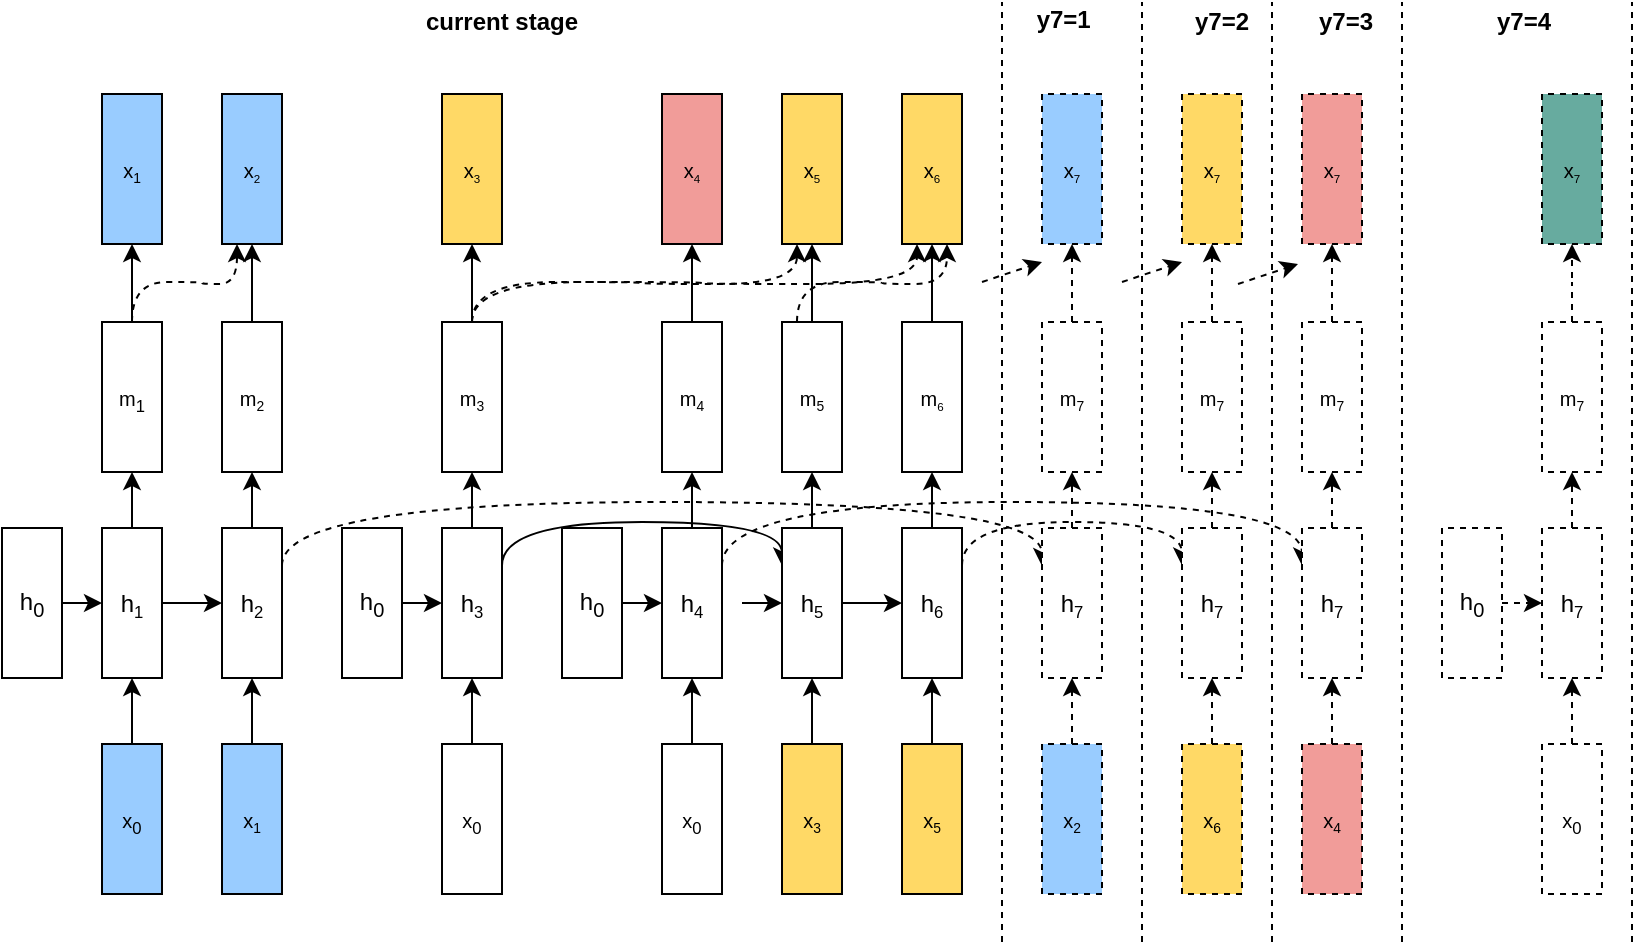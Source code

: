 <mxfile version="14.4.3" type="github">
  <diagram id="qozvYP8kOh8lCwxc9VR1" name="Page-1">
    <mxGraphModel dx="942" dy="643" grid="1" gridSize="10" guides="1" tooltips="1" connect="1" arrows="1" fold="1" page="1" pageScale="1" pageWidth="1169" pageHeight="1654" math="0" shadow="0">
      <root>
        <mxCell id="0" />
        <mxCell id="1" parent="0" />
        <mxCell id="JUvlRgsE2TV-GKaZQ5VT-11" style="edgeStyle=orthogonalEdgeStyle;rounded=0;orthogonalLoop=1;jettySize=auto;html=1;exitX=0.5;exitY=1;exitDx=0;exitDy=0;entryX=0.5;entryY=0;entryDx=0;entryDy=0;" edge="1" parent="1" source="JUvlRgsE2TV-GKaZQ5VT-1" target="JUvlRgsE2TV-GKaZQ5VT-3">
          <mxGeometry relative="1" as="geometry" />
        </mxCell>
        <mxCell id="JUvlRgsE2TV-GKaZQ5VT-1" value="h&lt;sub&gt;0&lt;/sub&gt;" style="rounded=0;whiteSpace=wrap;html=1;rotation=0;direction=north;" vertex="1" parent="1">
          <mxGeometry x="130" y="513" width="30" height="75" as="geometry" />
        </mxCell>
        <mxCell id="JUvlRgsE2TV-GKaZQ5VT-12" style="edgeStyle=orthogonalEdgeStyle;rounded=0;orthogonalLoop=1;jettySize=auto;html=1;exitX=0.5;exitY=1;exitDx=0;exitDy=0;entryX=0.5;entryY=0;entryDx=0;entryDy=0;" edge="1" parent="1" source="JUvlRgsE2TV-GKaZQ5VT-3" target="JUvlRgsE2TV-GKaZQ5VT-7">
          <mxGeometry relative="1" as="geometry" />
        </mxCell>
        <mxCell id="JUvlRgsE2TV-GKaZQ5VT-16" style="edgeStyle=orthogonalEdgeStyle;rounded=0;orthogonalLoop=1;jettySize=auto;html=1;exitX=1;exitY=0.5;exitDx=0;exitDy=0;entryX=0;entryY=0.5;entryDx=0;entryDy=0;" edge="1" parent="1" source="JUvlRgsE2TV-GKaZQ5VT-3" target="JUvlRgsE2TV-GKaZQ5VT-4">
          <mxGeometry relative="1" as="geometry" />
        </mxCell>
        <mxCell id="JUvlRgsE2TV-GKaZQ5VT-3" value="h&lt;span style=&quot;font-size: 10px&quot;&gt;&lt;sub&gt;1&lt;/sub&gt;&lt;/span&gt;" style="rounded=0;whiteSpace=wrap;html=1;rotation=0;direction=north;" vertex="1" parent="1">
          <mxGeometry x="180" y="513" width="30" height="75" as="geometry" />
        </mxCell>
        <mxCell id="JUvlRgsE2TV-GKaZQ5VT-18" style="edgeStyle=orthogonalEdgeStyle;rounded=0;orthogonalLoop=1;jettySize=auto;html=1;exitX=1;exitY=0.5;exitDx=0;exitDy=0;" edge="1" parent="1" source="JUvlRgsE2TV-GKaZQ5VT-4" target="JUvlRgsE2TV-GKaZQ5VT-6">
          <mxGeometry relative="1" as="geometry" />
        </mxCell>
        <mxCell id="JUvlRgsE2TV-GKaZQ5VT-85" style="edgeStyle=orthogonalEdgeStyle;rounded=0;orthogonalLoop=1;jettySize=auto;html=1;exitX=1;exitY=0.5;exitDx=0;exitDy=0;entryX=0;entryY=0.25;entryDx=0;entryDy=0;dashed=1;curved=1;" edge="1" parent="1" source="JUvlRgsE2TV-GKaZQ5VT-4" target="JUvlRgsE2TV-GKaZQ5VT-10">
          <mxGeometry relative="1" as="geometry" />
        </mxCell>
        <mxCell id="JUvlRgsE2TV-GKaZQ5VT-4" value="&lt;span style=&quot;font-size: 10px&quot;&gt;m&lt;sub&gt;1&lt;/sub&gt;&lt;/span&gt;" style="rounded=0;whiteSpace=wrap;html=1;rotation=0;direction=north;" vertex="1" parent="1">
          <mxGeometry x="180" y="410" width="30" height="75" as="geometry" />
        </mxCell>
        <mxCell id="JUvlRgsE2TV-GKaZQ5VT-15" style="edgeStyle=orthogonalEdgeStyle;rounded=0;orthogonalLoop=1;jettySize=auto;html=1;exitX=1;exitY=0.5;exitDx=0;exitDy=0;entryX=0;entryY=0.5;entryDx=0;entryDy=0;" edge="1" parent="1" source="JUvlRgsE2TV-GKaZQ5VT-5" target="JUvlRgsE2TV-GKaZQ5VT-3">
          <mxGeometry relative="1" as="geometry" />
        </mxCell>
        <mxCell id="JUvlRgsE2TV-GKaZQ5VT-5" value="&lt;span style=&quot;font-size: 10px&quot;&gt;x&lt;sub&gt;0&lt;/sub&gt;&lt;/span&gt;" style="rounded=0;whiteSpace=wrap;html=1;rotation=0;direction=north;fillColor=#99CCFF;" vertex="1" parent="1">
          <mxGeometry x="180" y="621" width="30" height="75" as="geometry" />
        </mxCell>
        <mxCell id="JUvlRgsE2TV-GKaZQ5VT-6" value="&lt;span style=&quot;font-size: 10px&quot;&gt;x&lt;/span&gt;&lt;span style=&quot;font-size: 8.333px&quot;&gt;&lt;sub&gt;1&lt;/sub&gt;&lt;/span&gt;" style="rounded=0;whiteSpace=wrap;html=1;rotation=0;direction=north;fillColor=#99CCFF;" vertex="1" parent="1">
          <mxGeometry x="180" y="296" width="30" height="75" as="geometry" />
        </mxCell>
        <mxCell id="JUvlRgsE2TV-GKaZQ5VT-17" style="edgeStyle=orthogonalEdgeStyle;rounded=0;orthogonalLoop=1;jettySize=auto;html=1;exitX=1;exitY=0.5;exitDx=0;exitDy=0;entryX=0;entryY=0.5;entryDx=0;entryDy=0;" edge="1" parent="1" source="JUvlRgsE2TV-GKaZQ5VT-7" target="JUvlRgsE2TV-GKaZQ5VT-8">
          <mxGeometry relative="1" as="geometry" />
        </mxCell>
        <mxCell id="JUvlRgsE2TV-GKaZQ5VT-106" style="edgeStyle=orthogonalEdgeStyle;curved=1;rounded=0;orthogonalLoop=1;jettySize=auto;html=1;exitX=0.75;exitY=1;exitDx=0;exitDy=0;dashed=1;" edge="1" parent="1" source="JUvlRgsE2TV-GKaZQ5VT-7">
          <mxGeometry relative="1" as="geometry">
            <mxPoint x="650" y="532" as="targetPoint" />
            <Array as="points">
              <mxPoint x="270" y="500" />
              <mxPoint x="650" y="500" />
            </Array>
          </mxGeometry>
        </mxCell>
        <mxCell id="JUvlRgsE2TV-GKaZQ5VT-7" value="h&lt;span style=&quot;font-size: 10px&quot;&gt;&lt;sub&gt;2&lt;/sub&gt;&lt;/span&gt;" style="rounded=0;whiteSpace=wrap;html=1;rotation=0;direction=north;" vertex="1" parent="1">
          <mxGeometry x="240" y="513" width="30" height="75" as="geometry" />
        </mxCell>
        <mxCell id="JUvlRgsE2TV-GKaZQ5VT-19" style="edgeStyle=orthogonalEdgeStyle;rounded=0;orthogonalLoop=1;jettySize=auto;html=1;exitX=1;exitY=0.5;exitDx=0;exitDy=0;entryX=0;entryY=0.5;entryDx=0;entryDy=0;" edge="1" parent="1" source="JUvlRgsE2TV-GKaZQ5VT-8" target="JUvlRgsE2TV-GKaZQ5VT-10">
          <mxGeometry relative="1" as="geometry" />
        </mxCell>
        <mxCell id="JUvlRgsE2TV-GKaZQ5VT-8" value="&lt;span style=&quot;font-size: 10px&quot;&gt;m&lt;/span&gt;&lt;span style=&quot;font-size: 8.333px&quot;&gt;&lt;sub&gt;2&lt;/sub&gt;&lt;/span&gt;" style="rounded=0;whiteSpace=wrap;html=1;rotation=0;direction=north;" vertex="1" parent="1">
          <mxGeometry x="240" y="410" width="30" height="75" as="geometry" />
        </mxCell>
        <mxCell id="JUvlRgsE2TV-GKaZQ5VT-14" style="edgeStyle=orthogonalEdgeStyle;rounded=0;orthogonalLoop=1;jettySize=auto;html=1;exitX=1;exitY=0.5;exitDx=0;exitDy=0;entryX=0;entryY=0.5;entryDx=0;entryDy=0;" edge="1" parent="1" source="JUvlRgsE2TV-GKaZQ5VT-9" target="JUvlRgsE2TV-GKaZQ5VT-7">
          <mxGeometry relative="1" as="geometry" />
        </mxCell>
        <mxCell id="JUvlRgsE2TV-GKaZQ5VT-9" value="&lt;span style=&quot;font-size: 10px&quot;&gt;x&lt;/span&gt;&lt;span style=&quot;font-size: 8.333px&quot;&gt;&lt;sub&gt;1&lt;/sub&gt;&lt;/span&gt;" style="rounded=0;whiteSpace=wrap;html=1;rotation=0;direction=north;fillColor=#99CCFF;" vertex="1" parent="1">
          <mxGeometry x="240" y="621" width="30" height="75" as="geometry" />
        </mxCell>
        <mxCell id="JUvlRgsE2TV-GKaZQ5VT-10" value="&lt;span style=&quot;font-size: 10px&quot;&gt;x&lt;/span&gt;&lt;span style=&quot;font-size: 6.944px&quot;&gt;&lt;sub&gt;2&lt;/sub&gt;&lt;/span&gt;" style="rounded=0;whiteSpace=wrap;html=1;rotation=0;direction=north;fillColor=#99CCFF;" vertex="1" parent="1">
          <mxGeometry x="240" y="296" width="30" height="75" as="geometry" />
        </mxCell>
        <mxCell id="JUvlRgsE2TV-GKaZQ5VT-20" style="edgeStyle=orthogonalEdgeStyle;rounded=0;orthogonalLoop=1;jettySize=auto;html=1;exitX=0.5;exitY=1;exitDx=0;exitDy=0;entryX=0.5;entryY=0;entryDx=0;entryDy=0;" edge="1" parent="1" source="JUvlRgsE2TV-GKaZQ5VT-21" target="JUvlRgsE2TV-GKaZQ5VT-23">
          <mxGeometry relative="1" as="geometry" />
        </mxCell>
        <mxCell id="JUvlRgsE2TV-GKaZQ5VT-21" value="h&lt;sub&gt;0&lt;/sub&gt;" style="rounded=0;whiteSpace=wrap;html=1;rotation=0;direction=north;" vertex="1" parent="1">
          <mxGeometry x="300" y="513" width="30" height="75" as="geometry" />
        </mxCell>
        <mxCell id="JUvlRgsE2TV-GKaZQ5VT-22" style="edgeStyle=orthogonalEdgeStyle;rounded=0;orthogonalLoop=1;jettySize=auto;html=1;exitX=1;exitY=0.5;exitDx=0;exitDy=0;entryX=0;entryY=0.5;entryDx=0;entryDy=0;" edge="1" parent="1" source="JUvlRgsE2TV-GKaZQ5VT-23" target="JUvlRgsE2TV-GKaZQ5VT-25">
          <mxGeometry relative="1" as="geometry" />
        </mxCell>
        <mxCell id="JUvlRgsE2TV-GKaZQ5VT-107" style="edgeStyle=orthogonalEdgeStyle;curved=1;rounded=0;orthogonalLoop=1;jettySize=auto;html=1;exitX=0.75;exitY=1;exitDx=0;exitDy=0;entryX=0.75;entryY=0;entryDx=0;entryDy=0;" edge="1" parent="1" source="JUvlRgsE2TV-GKaZQ5VT-23" target="JUvlRgsE2TV-GKaZQ5VT-41">
          <mxGeometry relative="1" as="geometry">
            <Array as="points">
              <mxPoint x="380" y="510" />
              <mxPoint x="520" y="510" />
            </Array>
          </mxGeometry>
        </mxCell>
        <mxCell id="JUvlRgsE2TV-GKaZQ5VT-23" value="h&lt;span style=&quot;font-size: 10px&quot;&gt;&lt;sub&gt;3&lt;/sub&gt;&lt;/span&gt;" style="rounded=0;whiteSpace=wrap;html=1;rotation=0;direction=north;" vertex="1" parent="1">
          <mxGeometry x="350" y="513" width="30" height="75" as="geometry" />
        </mxCell>
        <mxCell id="JUvlRgsE2TV-GKaZQ5VT-24" style="edgeStyle=orthogonalEdgeStyle;rounded=0;orthogonalLoop=1;jettySize=auto;html=1;exitX=1;exitY=0.5;exitDx=0;exitDy=0;" edge="1" parent="1" source="JUvlRgsE2TV-GKaZQ5VT-25" target="JUvlRgsE2TV-GKaZQ5VT-28">
          <mxGeometry relative="1" as="geometry" />
        </mxCell>
        <mxCell id="JUvlRgsE2TV-GKaZQ5VT-86" style="edgeStyle=orthogonalEdgeStyle;curved=1;rounded=0;orthogonalLoop=1;jettySize=auto;html=1;exitX=1;exitY=0.5;exitDx=0;exitDy=0;entryX=0;entryY=0.25;entryDx=0;entryDy=0;dashed=1;" edge="1" parent="1" source="JUvlRgsE2TV-GKaZQ5VT-25" target="JUvlRgsE2TV-GKaZQ5VT-46">
          <mxGeometry relative="1" as="geometry" />
        </mxCell>
        <mxCell id="JUvlRgsE2TV-GKaZQ5VT-87" style="edgeStyle=orthogonalEdgeStyle;curved=1;rounded=0;orthogonalLoop=1;jettySize=auto;html=1;exitX=1;exitY=0.5;exitDx=0;exitDy=0;entryX=0;entryY=0.25;entryDx=0;entryDy=0;dashed=1;" edge="1" parent="1" source="JUvlRgsE2TV-GKaZQ5VT-25" target="JUvlRgsE2TV-GKaZQ5VT-53">
          <mxGeometry relative="1" as="geometry" />
        </mxCell>
        <mxCell id="JUvlRgsE2TV-GKaZQ5VT-25" value="&lt;span style=&quot;font-size: 10px&quot;&gt;m&lt;/span&gt;&lt;span style=&quot;font-size: 8.333px&quot;&gt;&lt;sub&gt;3&lt;/sub&gt;&lt;/span&gt;" style="rounded=0;whiteSpace=wrap;html=1;rotation=0;direction=north;" vertex="1" parent="1">
          <mxGeometry x="350" y="410" width="30" height="75" as="geometry" />
        </mxCell>
        <mxCell id="JUvlRgsE2TV-GKaZQ5VT-26" style="edgeStyle=orthogonalEdgeStyle;rounded=0;orthogonalLoop=1;jettySize=auto;html=1;exitX=1;exitY=0.5;exitDx=0;exitDy=0;entryX=0;entryY=0.5;entryDx=0;entryDy=0;" edge="1" parent="1" source="JUvlRgsE2TV-GKaZQ5VT-27" target="JUvlRgsE2TV-GKaZQ5VT-23">
          <mxGeometry relative="1" as="geometry" />
        </mxCell>
        <mxCell id="JUvlRgsE2TV-GKaZQ5VT-27" value="&lt;span style=&quot;font-size: 10px&quot;&gt;x&lt;sub&gt;0&lt;/sub&gt;&lt;/span&gt;" style="rounded=0;whiteSpace=wrap;html=1;rotation=0;direction=north;" vertex="1" parent="1">
          <mxGeometry x="350" y="621" width="30" height="75" as="geometry" />
        </mxCell>
        <mxCell id="JUvlRgsE2TV-GKaZQ5VT-28" value="&lt;span style=&quot;font-size: 10px&quot;&gt;x&lt;/span&gt;&lt;span style=&quot;font-size: 6.944px&quot;&gt;&lt;sub&gt;3&lt;/sub&gt;&lt;/span&gt;" style="rounded=0;whiteSpace=wrap;html=1;rotation=0;direction=north;fillColor=#FFD966;" vertex="1" parent="1">
          <mxGeometry x="350" y="296" width="30" height="75" as="geometry" />
        </mxCell>
        <mxCell id="JUvlRgsE2TV-GKaZQ5VT-29" style="edgeStyle=orthogonalEdgeStyle;rounded=0;orthogonalLoop=1;jettySize=auto;html=1;exitX=0.5;exitY=1;exitDx=0;exitDy=0;entryX=0.5;entryY=0;entryDx=0;entryDy=0;" edge="1" parent="1" source="JUvlRgsE2TV-GKaZQ5VT-30" target="JUvlRgsE2TV-GKaZQ5VT-32">
          <mxGeometry relative="1" as="geometry" />
        </mxCell>
        <mxCell id="JUvlRgsE2TV-GKaZQ5VT-30" value="h&lt;sub&gt;0&lt;/sub&gt;" style="rounded=0;whiteSpace=wrap;html=1;rotation=0;direction=north;" vertex="1" parent="1">
          <mxGeometry x="410" y="513" width="30" height="75" as="geometry" />
        </mxCell>
        <mxCell id="JUvlRgsE2TV-GKaZQ5VT-31" style="edgeStyle=orthogonalEdgeStyle;rounded=0;orthogonalLoop=1;jettySize=auto;html=1;exitX=1;exitY=0.5;exitDx=0;exitDy=0;entryX=0;entryY=0.5;entryDx=0;entryDy=0;" edge="1" parent="1" source="JUvlRgsE2TV-GKaZQ5VT-32" target="JUvlRgsE2TV-GKaZQ5VT-34">
          <mxGeometry relative="1" as="geometry" />
        </mxCell>
        <mxCell id="JUvlRgsE2TV-GKaZQ5VT-108" style="edgeStyle=orthogonalEdgeStyle;curved=1;rounded=0;orthogonalLoop=1;jettySize=auto;html=1;exitX=0.75;exitY=1;exitDx=0;exitDy=0;entryX=0.75;entryY=0;entryDx=0;entryDy=0;dashed=1;" edge="1" parent="1" source="JUvlRgsE2TV-GKaZQ5VT-32" target="JUvlRgsE2TV-GKaZQ5VT-69">
          <mxGeometry relative="1" as="geometry">
            <Array as="points">
              <mxPoint x="490" y="500" />
              <mxPoint x="780" y="500" />
            </Array>
          </mxGeometry>
        </mxCell>
        <mxCell id="JUvlRgsE2TV-GKaZQ5VT-32" value="h&lt;span style=&quot;font-size: 10px&quot;&gt;&lt;sub&gt;4&lt;/sub&gt;&lt;/span&gt;" style="rounded=0;whiteSpace=wrap;html=1;rotation=0;direction=north;" vertex="1" parent="1">
          <mxGeometry x="460" y="513" width="30" height="75" as="geometry" />
        </mxCell>
        <mxCell id="JUvlRgsE2TV-GKaZQ5VT-33" style="edgeStyle=orthogonalEdgeStyle;rounded=0;orthogonalLoop=1;jettySize=auto;html=1;exitX=1;exitY=0.5;exitDx=0;exitDy=0;" edge="1" parent="1" source="JUvlRgsE2TV-GKaZQ5VT-34" target="JUvlRgsE2TV-GKaZQ5VT-37">
          <mxGeometry relative="1" as="geometry" />
        </mxCell>
        <mxCell id="JUvlRgsE2TV-GKaZQ5VT-34" value="&lt;span style=&quot;font-size: 10px&quot;&gt;m&lt;/span&gt;&lt;span style=&quot;font-size: 8.333px&quot;&gt;&lt;sub&gt;4&lt;/sub&gt;&lt;/span&gt;" style="rounded=0;whiteSpace=wrap;html=1;rotation=0;direction=north;" vertex="1" parent="1">
          <mxGeometry x="460" y="410" width="30" height="75" as="geometry" />
        </mxCell>
        <mxCell id="JUvlRgsE2TV-GKaZQ5VT-35" style="edgeStyle=orthogonalEdgeStyle;rounded=0;orthogonalLoop=1;jettySize=auto;html=1;exitX=1;exitY=0.5;exitDx=0;exitDy=0;entryX=0;entryY=0.5;entryDx=0;entryDy=0;" edge="1" parent="1" source="JUvlRgsE2TV-GKaZQ5VT-36" target="JUvlRgsE2TV-GKaZQ5VT-32">
          <mxGeometry relative="1" as="geometry" />
        </mxCell>
        <mxCell id="JUvlRgsE2TV-GKaZQ5VT-36" value="&lt;span style=&quot;font-size: 10px&quot;&gt;x&lt;sub&gt;0&lt;/sub&gt;&lt;/span&gt;" style="rounded=0;whiteSpace=wrap;html=1;rotation=0;direction=north;" vertex="1" parent="1">
          <mxGeometry x="460" y="621" width="30" height="75" as="geometry" />
        </mxCell>
        <mxCell id="JUvlRgsE2TV-GKaZQ5VT-37" value="&lt;span style=&quot;font-size: 10px&quot;&gt;x&lt;/span&gt;&lt;span style=&quot;font-size: 6.944px&quot;&gt;&lt;sub&gt;4&lt;/sub&gt;&lt;/span&gt;" style="rounded=0;whiteSpace=wrap;html=1;rotation=0;direction=north;fillColor=#F19C99;" vertex="1" parent="1">
          <mxGeometry x="460" y="296" width="30" height="75" as="geometry" />
        </mxCell>
        <mxCell id="JUvlRgsE2TV-GKaZQ5VT-38" style="edgeStyle=orthogonalEdgeStyle;rounded=0;orthogonalLoop=1;jettySize=auto;html=1;exitX=0.5;exitY=1;exitDx=0;exitDy=0;entryX=0.5;entryY=0;entryDx=0;entryDy=0;" edge="1" parent="1" target="JUvlRgsE2TV-GKaZQ5VT-41">
          <mxGeometry relative="1" as="geometry">
            <mxPoint x="500" y="550.5" as="sourcePoint" />
          </mxGeometry>
        </mxCell>
        <mxCell id="JUvlRgsE2TV-GKaZQ5VT-39" style="edgeStyle=orthogonalEdgeStyle;rounded=0;orthogonalLoop=1;jettySize=auto;html=1;exitX=0.5;exitY=1;exitDx=0;exitDy=0;entryX=0.5;entryY=0;entryDx=0;entryDy=0;" edge="1" parent="1" source="JUvlRgsE2TV-GKaZQ5VT-41" target="JUvlRgsE2TV-GKaZQ5VT-48">
          <mxGeometry relative="1" as="geometry" />
        </mxCell>
        <mxCell id="JUvlRgsE2TV-GKaZQ5VT-40" style="edgeStyle=orthogonalEdgeStyle;rounded=0;orthogonalLoop=1;jettySize=auto;html=1;exitX=1;exitY=0.5;exitDx=0;exitDy=0;entryX=0;entryY=0.5;entryDx=0;entryDy=0;" edge="1" parent="1" source="JUvlRgsE2TV-GKaZQ5VT-41" target="JUvlRgsE2TV-GKaZQ5VT-43">
          <mxGeometry relative="1" as="geometry" />
        </mxCell>
        <mxCell id="JUvlRgsE2TV-GKaZQ5VT-41" value="h&lt;span style=&quot;font-size: 10px&quot;&gt;&lt;sub&gt;5&lt;/sub&gt;&lt;/span&gt;" style="rounded=0;whiteSpace=wrap;html=1;rotation=0;direction=north;" vertex="1" parent="1">
          <mxGeometry x="520" y="513" width="30" height="75" as="geometry" />
        </mxCell>
        <mxCell id="JUvlRgsE2TV-GKaZQ5VT-42" style="edgeStyle=orthogonalEdgeStyle;rounded=0;orthogonalLoop=1;jettySize=auto;html=1;exitX=1;exitY=0.5;exitDx=0;exitDy=0;" edge="1" parent="1" source="JUvlRgsE2TV-GKaZQ5VT-43" target="JUvlRgsE2TV-GKaZQ5VT-46">
          <mxGeometry relative="1" as="geometry" />
        </mxCell>
        <mxCell id="JUvlRgsE2TV-GKaZQ5VT-88" style="edgeStyle=orthogonalEdgeStyle;curved=1;rounded=0;orthogonalLoop=1;jettySize=auto;html=1;exitX=1;exitY=0.25;exitDx=0;exitDy=0;entryX=0;entryY=0.75;entryDx=0;entryDy=0;dashed=1;" edge="1" parent="1" source="JUvlRgsE2TV-GKaZQ5VT-43" target="JUvlRgsE2TV-GKaZQ5VT-53">
          <mxGeometry relative="1" as="geometry" />
        </mxCell>
        <mxCell id="JUvlRgsE2TV-GKaZQ5VT-43" value="&lt;span style=&quot;font-size: 10px&quot;&gt;m&lt;/span&gt;&lt;span style=&quot;font-size: 8.333px&quot;&gt;&lt;sub&gt;5&lt;/sub&gt;&lt;/span&gt;" style="rounded=0;whiteSpace=wrap;html=1;rotation=0;direction=north;" vertex="1" parent="1">
          <mxGeometry x="520" y="410" width="30" height="75" as="geometry" />
        </mxCell>
        <mxCell id="JUvlRgsE2TV-GKaZQ5VT-44" style="edgeStyle=orthogonalEdgeStyle;rounded=0;orthogonalLoop=1;jettySize=auto;html=1;exitX=1;exitY=0.5;exitDx=0;exitDy=0;entryX=0;entryY=0.5;entryDx=0;entryDy=0;" edge="1" parent="1" source="JUvlRgsE2TV-GKaZQ5VT-45" target="JUvlRgsE2TV-GKaZQ5VT-41">
          <mxGeometry relative="1" as="geometry" />
        </mxCell>
        <mxCell id="JUvlRgsE2TV-GKaZQ5VT-45" value="&lt;span style=&quot;font-size: 10px&quot;&gt;x&lt;/span&gt;&lt;span style=&quot;font-size: 8.333px&quot;&gt;&lt;sub&gt;3&lt;/sub&gt;&lt;/span&gt;" style="rounded=0;whiteSpace=wrap;html=1;rotation=0;direction=north;fillColor=#FFD966;" vertex="1" parent="1">
          <mxGeometry x="520" y="621" width="30" height="75" as="geometry" />
        </mxCell>
        <mxCell id="JUvlRgsE2TV-GKaZQ5VT-46" value="&lt;span style=&quot;font-size: 10px&quot;&gt;x&lt;/span&gt;&lt;span style=&quot;font-size: 6.944px&quot;&gt;&lt;sub&gt;5&lt;/sub&gt;&lt;/span&gt;" style="rounded=0;whiteSpace=wrap;html=1;rotation=0;direction=north;fillColor=#FFD966;" vertex="1" parent="1">
          <mxGeometry x="520" y="296" width="30" height="75" as="geometry" />
        </mxCell>
        <mxCell id="JUvlRgsE2TV-GKaZQ5VT-47" style="edgeStyle=orthogonalEdgeStyle;rounded=0;orthogonalLoop=1;jettySize=auto;html=1;exitX=1;exitY=0.5;exitDx=0;exitDy=0;entryX=0;entryY=0.5;entryDx=0;entryDy=0;" edge="1" parent="1" source="JUvlRgsE2TV-GKaZQ5VT-48" target="JUvlRgsE2TV-GKaZQ5VT-50">
          <mxGeometry relative="1" as="geometry" />
        </mxCell>
        <mxCell id="JUvlRgsE2TV-GKaZQ5VT-109" style="edgeStyle=orthogonalEdgeStyle;curved=1;rounded=0;orthogonalLoop=1;jettySize=auto;html=1;exitX=0.75;exitY=1;exitDx=0;exitDy=0;entryX=0.75;entryY=0;entryDx=0;entryDy=0;dashed=1;" edge="1" parent="1" source="JUvlRgsE2TV-GKaZQ5VT-48" target="JUvlRgsE2TV-GKaZQ5VT-62">
          <mxGeometry relative="1" as="geometry">
            <Array as="points">
              <mxPoint x="610" y="510" />
              <mxPoint x="720" y="510" />
            </Array>
          </mxGeometry>
        </mxCell>
        <mxCell id="JUvlRgsE2TV-GKaZQ5VT-48" value="h&lt;span style=&quot;font-size: 10px&quot;&gt;&lt;sub&gt;6&lt;/sub&gt;&lt;/span&gt;" style="rounded=0;whiteSpace=wrap;html=1;rotation=0;direction=north;" vertex="1" parent="1">
          <mxGeometry x="580" y="513" width="30" height="75" as="geometry" />
        </mxCell>
        <mxCell id="JUvlRgsE2TV-GKaZQ5VT-49" style="edgeStyle=orthogonalEdgeStyle;rounded=0;orthogonalLoop=1;jettySize=auto;html=1;exitX=1;exitY=0.5;exitDx=0;exitDy=0;entryX=0;entryY=0.5;entryDx=0;entryDy=0;" edge="1" parent="1" source="JUvlRgsE2TV-GKaZQ5VT-50" target="JUvlRgsE2TV-GKaZQ5VT-53">
          <mxGeometry relative="1" as="geometry" />
        </mxCell>
        <mxCell id="JUvlRgsE2TV-GKaZQ5VT-90" style="rounded=0;orthogonalLoop=1;jettySize=auto;html=1;dashed=1;" edge="1" parent="1">
          <mxGeometry relative="1" as="geometry">
            <mxPoint x="650" y="380" as="targetPoint" />
            <mxPoint x="620" y="390" as="sourcePoint" />
          </mxGeometry>
        </mxCell>
        <mxCell id="JUvlRgsE2TV-GKaZQ5VT-50" value="&lt;span style=&quot;font-size: 10px&quot;&gt;m&lt;/span&gt;&lt;span style=&quot;font-size: 6.944px&quot;&gt;&lt;sub&gt;6&lt;/sub&gt;&lt;/span&gt;" style="rounded=0;whiteSpace=wrap;html=1;rotation=0;direction=north;" vertex="1" parent="1">
          <mxGeometry x="580" y="410" width="30" height="75" as="geometry" />
        </mxCell>
        <mxCell id="JUvlRgsE2TV-GKaZQ5VT-51" style="edgeStyle=orthogonalEdgeStyle;rounded=0;orthogonalLoop=1;jettySize=auto;html=1;exitX=1;exitY=0.5;exitDx=0;exitDy=0;entryX=0;entryY=0.5;entryDx=0;entryDy=0;" edge="1" parent="1" source="JUvlRgsE2TV-GKaZQ5VT-52" target="JUvlRgsE2TV-GKaZQ5VT-48">
          <mxGeometry relative="1" as="geometry" />
        </mxCell>
        <mxCell id="JUvlRgsE2TV-GKaZQ5VT-52" value="&lt;span style=&quot;font-size: 10px&quot;&gt;x&lt;/span&gt;&lt;span style=&quot;font-size: 8.333px&quot;&gt;&lt;sub&gt;5&lt;/sub&gt;&lt;/span&gt;" style="rounded=0;whiteSpace=wrap;html=1;rotation=0;direction=north;fillColor=#FFD966;" vertex="1" parent="1">
          <mxGeometry x="580" y="621" width="30" height="75" as="geometry" />
        </mxCell>
        <mxCell id="JUvlRgsE2TV-GKaZQ5VT-53" value="&lt;span style=&quot;font-size: 10px&quot;&gt;x&lt;/span&gt;&lt;span style=&quot;font-size: 6.944px&quot;&gt;&lt;sub&gt;6&lt;/sub&gt;&lt;/span&gt;" style="rounded=0;whiteSpace=wrap;html=1;rotation=0;direction=north;fillColor=#FFD966;" vertex="1" parent="1">
          <mxGeometry x="580" y="296" width="30" height="75" as="geometry" />
        </mxCell>
        <mxCell id="JUvlRgsE2TV-GKaZQ5VT-54" style="edgeStyle=orthogonalEdgeStyle;rounded=0;orthogonalLoop=1;jettySize=auto;html=1;exitX=1;exitY=0.5;exitDx=0;exitDy=0;entryX=0;entryY=0.5;entryDx=0;entryDy=0;dashed=1;" edge="1" parent="1" source="JUvlRgsE2TV-GKaZQ5VT-55" target="JUvlRgsE2TV-GKaZQ5VT-57">
          <mxGeometry relative="1" as="geometry" />
        </mxCell>
        <mxCell id="JUvlRgsE2TV-GKaZQ5VT-55" value="h&lt;span style=&quot;font-size: 10px&quot;&gt;&lt;sub&gt;7&lt;/sub&gt;&lt;/span&gt;" style="rounded=0;whiteSpace=wrap;html=1;rotation=0;direction=north;dashed=1;" vertex="1" parent="1">
          <mxGeometry x="650" y="513" width="30" height="75" as="geometry" />
        </mxCell>
        <mxCell id="JUvlRgsE2TV-GKaZQ5VT-56" style="edgeStyle=orthogonalEdgeStyle;rounded=0;orthogonalLoop=1;jettySize=auto;html=1;exitX=1;exitY=0.5;exitDx=0;exitDy=0;entryX=0;entryY=0.5;entryDx=0;entryDy=0;dashed=1;" edge="1" parent="1" source="JUvlRgsE2TV-GKaZQ5VT-57" target="JUvlRgsE2TV-GKaZQ5VT-60">
          <mxGeometry relative="1" as="geometry" />
        </mxCell>
        <mxCell id="JUvlRgsE2TV-GKaZQ5VT-57" value="&lt;span style=&quot;font-size: 10px&quot;&gt;m&lt;/span&gt;&lt;span style=&quot;font-size: 8.333px&quot;&gt;&lt;sub&gt;7&lt;/sub&gt;&lt;/span&gt;" style="rounded=0;whiteSpace=wrap;html=1;rotation=0;direction=north;dashed=1;" vertex="1" parent="1">
          <mxGeometry x="650" y="410" width="30" height="75" as="geometry" />
        </mxCell>
        <mxCell id="JUvlRgsE2TV-GKaZQ5VT-58" style="edgeStyle=orthogonalEdgeStyle;rounded=0;orthogonalLoop=1;jettySize=auto;html=1;exitX=1;exitY=0.5;exitDx=0;exitDy=0;entryX=0;entryY=0.5;entryDx=0;entryDy=0;dashed=1;" edge="1" parent="1" source="JUvlRgsE2TV-GKaZQ5VT-59" target="JUvlRgsE2TV-GKaZQ5VT-55">
          <mxGeometry relative="1" as="geometry" />
        </mxCell>
        <mxCell id="JUvlRgsE2TV-GKaZQ5VT-59" value="&lt;span style=&quot;font-size: 10px&quot;&gt;x&lt;/span&gt;&lt;span style=&quot;font-size: 8.333px&quot;&gt;&lt;sub&gt;2&lt;/sub&gt;&lt;/span&gt;" style="rounded=0;whiteSpace=wrap;html=1;rotation=0;direction=north;dashed=1;fillColor=#99CCFF;" vertex="1" parent="1">
          <mxGeometry x="650" y="621" width="30" height="75" as="geometry" />
        </mxCell>
        <mxCell id="JUvlRgsE2TV-GKaZQ5VT-60" value="&lt;span style=&quot;font-size: 10px&quot;&gt;x&lt;/span&gt;&lt;span style=&quot;font-size: 6.944px&quot;&gt;&lt;sub&gt;7&lt;/sub&gt;&lt;/span&gt;" style="rounded=0;whiteSpace=wrap;html=1;rotation=0;direction=north;dashed=1;fillColor=#99CCFF;" vertex="1" parent="1">
          <mxGeometry x="650" y="296" width="30" height="75" as="geometry" />
        </mxCell>
        <mxCell id="JUvlRgsE2TV-GKaZQ5VT-61" style="edgeStyle=orthogonalEdgeStyle;rounded=0;orthogonalLoop=1;jettySize=auto;html=1;exitX=1;exitY=0.5;exitDx=0;exitDy=0;entryX=0;entryY=0.5;entryDx=0;entryDy=0;dashed=1;" edge="1" parent="1" source="JUvlRgsE2TV-GKaZQ5VT-62" target="JUvlRgsE2TV-GKaZQ5VT-64">
          <mxGeometry relative="1" as="geometry" />
        </mxCell>
        <mxCell id="JUvlRgsE2TV-GKaZQ5VT-62" value="h&lt;span style=&quot;font-size: 10px&quot;&gt;&lt;sub&gt;7&lt;/sub&gt;&lt;/span&gt;" style="rounded=0;whiteSpace=wrap;html=1;rotation=0;direction=north;dashed=1;" vertex="1" parent="1">
          <mxGeometry x="720" y="513" width="30" height="75" as="geometry" />
        </mxCell>
        <mxCell id="JUvlRgsE2TV-GKaZQ5VT-63" style="edgeStyle=orthogonalEdgeStyle;rounded=0;orthogonalLoop=1;jettySize=auto;html=1;exitX=1;exitY=0.5;exitDx=0;exitDy=0;entryX=0;entryY=0.5;entryDx=0;entryDy=0;dashed=1;" edge="1" parent="1" source="JUvlRgsE2TV-GKaZQ5VT-64" target="JUvlRgsE2TV-GKaZQ5VT-67">
          <mxGeometry relative="1" as="geometry" />
        </mxCell>
        <mxCell id="JUvlRgsE2TV-GKaZQ5VT-64" value="&lt;span style=&quot;font-size: 10px&quot;&gt;m&lt;/span&gt;&lt;span style=&quot;font-size: 8.333px&quot;&gt;&lt;sub&gt;7&lt;/sub&gt;&lt;/span&gt;" style="rounded=0;whiteSpace=wrap;html=1;rotation=0;direction=north;dashed=1;" vertex="1" parent="1">
          <mxGeometry x="720" y="410" width="30" height="75" as="geometry" />
        </mxCell>
        <mxCell id="JUvlRgsE2TV-GKaZQ5VT-65" style="edgeStyle=orthogonalEdgeStyle;rounded=0;orthogonalLoop=1;jettySize=auto;html=1;exitX=1;exitY=0.5;exitDx=0;exitDy=0;entryX=0;entryY=0.5;entryDx=0;entryDy=0;dashed=1;" edge="1" parent="1" source="JUvlRgsE2TV-GKaZQ5VT-66" target="JUvlRgsE2TV-GKaZQ5VT-62">
          <mxGeometry relative="1" as="geometry" />
        </mxCell>
        <mxCell id="JUvlRgsE2TV-GKaZQ5VT-66" value="&lt;span style=&quot;font-size: 10px&quot;&gt;x&lt;/span&gt;&lt;span style=&quot;font-size: 8.333px&quot;&gt;&lt;sub&gt;6&lt;/sub&gt;&lt;/span&gt;" style="rounded=0;whiteSpace=wrap;html=1;rotation=0;direction=north;dashed=1;fillColor=#FFD966;" vertex="1" parent="1">
          <mxGeometry x="720" y="621" width="30" height="75" as="geometry" />
        </mxCell>
        <mxCell id="JUvlRgsE2TV-GKaZQ5VT-67" value="&lt;span style=&quot;font-size: 10px&quot;&gt;x&lt;/span&gt;&lt;span style=&quot;font-size: 6.944px&quot;&gt;&lt;sub&gt;7&lt;/sub&gt;&lt;/span&gt;" style="rounded=0;whiteSpace=wrap;html=1;rotation=0;direction=north;dashed=1;fillColor=#FFD966;" vertex="1" parent="1">
          <mxGeometry x="720" y="296" width="30" height="75" as="geometry" />
        </mxCell>
        <mxCell id="JUvlRgsE2TV-GKaZQ5VT-68" style="edgeStyle=orthogonalEdgeStyle;rounded=0;orthogonalLoop=1;jettySize=auto;html=1;exitX=1;exitY=0.5;exitDx=0;exitDy=0;entryX=0;entryY=0.5;entryDx=0;entryDy=0;dashed=1;" edge="1" parent="1" source="JUvlRgsE2TV-GKaZQ5VT-69" target="JUvlRgsE2TV-GKaZQ5VT-71">
          <mxGeometry relative="1" as="geometry" />
        </mxCell>
        <mxCell id="JUvlRgsE2TV-GKaZQ5VT-69" value="h&lt;span style=&quot;font-size: 10px&quot;&gt;&lt;sub&gt;7&lt;/sub&gt;&lt;/span&gt;" style="rounded=0;whiteSpace=wrap;html=1;rotation=0;direction=north;dashed=1;" vertex="1" parent="1">
          <mxGeometry x="780" y="513" width="30" height="75" as="geometry" />
        </mxCell>
        <mxCell id="JUvlRgsE2TV-GKaZQ5VT-70" style="edgeStyle=orthogonalEdgeStyle;rounded=0;orthogonalLoop=1;jettySize=auto;html=1;exitX=1;exitY=0.5;exitDx=0;exitDy=0;entryX=0;entryY=0.5;entryDx=0;entryDy=0;dashed=1;" edge="1" parent="1" source="JUvlRgsE2TV-GKaZQ5VT-71" target="JUvlRgsE2TV-GKaZQ5VT-74">
          <mxGeometry relative="1" as="geometry" />
        </mxCell>
        <mxCell id="JUvlRgsE2TV-GKaZQ5VT-71" value="&lt;span style=&quot;font-size: 10px&quot;&gt;m&lt;/span&gt;&lt;span style=&quot;font-size: 8.333px&quot;&gt;&lt;sub&gt;7&lt;/sub&gt;&lt;/span&gt;" style="rounded=0;whiteSpace=wrap;html=1;rotation=0;direction=north;dashed=1;" vertex="1" parent="1">
          <mxGeometry x="780" y="410" width="30" height="75" as="geometry" />
        </mxCell>
        <mxCell id="JUvlRgsE2TV-GKaZQ5VT-72" style="edgeStyle=orthogonalEdgeStyle;rounded=0;orthogonalLoop=1;jettySize=auto;html=1;exitX=1;exitY=0.5;exitDx=0;exitDy=0;entryX=0;entryY=0.5;entryDx=0;entryDy=0;dashed=1;" edge="1" parent="1" source="JUvlRgsE2TV-GKaZQ5VT-73" target="JUvlRgsE2TV-GKaZQ5VT-69">
          <mxGeometry relative="1" as="geometry" />
        </mxCell>
        <mxCell id="JUvlRgsE2TV-GKaZQ5VT-73" value="&lt;span style=&quot;font-size: 10px&quot;&gt;x&lt;/span&gt;&lt;span style=&quot;font-size: 8.333px&quot;&gt;&lt;sub&gt;4&lt;/sub&gt;&lt;/span&gt;" style="rounded=0;whiteSpace=wrap;html=1;rotation=0;direction=north;dashed=1;fillColor=#F19C99;" vertex="1" parent="1">
          <mxGeometry x="780" y="621" width="30" height="75" as="geometry" />
        </mxCell>
        <mxCell id="JUvlRgsE2TV-GKaZQ5VT-74" value="&lt;span style=&quot;font-size: 10px&quot;&gt;x&lt;/span&gt;&lt;span style=&quot;font-size: 6.944px&quot;&gt;&lt;sub&gt;7&lt;/sub&gt;&lt;/span&gt;" style="rounded=0;whiteSpace=wrap;html=1;rotation=0;direction=north;dashed=1;fillColor=#F19C99;" vertex="1" parent="1">
          <mxGeometry x="780" y="296" width="30" height="75" as="geometry" />
        </mxCell>
        <mxCell id="JUvlRgsE2TV-GKaZQ5VT-75" style="edgeStyle=orthogonalEdgeStyle;rounded=0;orthogonalLoop=1;jettySize=auto;html=1;exitX=0.5;exitY=1;exitDx=0;exitDy=0;entryX=0.5;entryY=0;entryDx=0;entryDy=0;dashed=1;" edge="1" parent="1" source="JUvlRgsE2TV-GKaZQ5VT-76" target="JUvlRgsE2TV-GKaZQ5VT-78">
          <mxGeometry relative="1" as="geometry" />
        </mxCell>
        <mxCell id="JUvlRgsE2TV-GKaZQ5VT-76" value="h&lt;sub&gt;0&lt;/sub&gt;" style="rounded=0;whiteSpace=wrap;html=1;rotation=0;direction=north;dashed=1;" vertex="1" parent="1">
          <mxGeometry x="850" y="513" width="30" height="75" as="geometry" />
        </mxCell>
        <mxCell id="JUvlRgsE2TV-GKaZQ5VT-77" style="edgeStyle=orthogonalEdgeStyle;rounded=0;orthogonalLoop=1;jettySize=auto;html=1;exitX=1;exitY=0.5;exitDx=0;exitDy=0;entryX=0;entryY=0.5;entryDx=0;entryDy=0;dashed=1;" edge="1" parent="1" source="JUvlRgsE2TV-GKaZQ5VT-78" target="JUvlRgsE2TV-GKaZQ5VT-80">
          <mxGeometry relative="1" as="geometry" />
        </mxCell>
        <mxCell id="JUvlRgsE2TV-GKaZQ5VT-78" value="h&lt;span style=&quot;font-size: 10px&quot;&gt;&lt;sub&gt;7&lt;/sub&gt;&lt;/span&gt;" style="rounded=0;whiteSpace=wrap;html=1;rotation=0;direction=north;dashed=1;" vertex="1" parent="1">
          <mxGeometry x="900" y="513" width="30" height="75" as="geometry" />
        </mxCell>
        <mxCell id="JUvlRgsE2TV-GKaZQ5VT-79" style="edgeStyle=orthogonalEdgeStyle;rounded=0;orthogonalLoop=1;jettySize=auto;html=1;exitX=1;exitY=0.5;exitDx=0;exitDy=0;dashed=1;" edge="1" parent="1" source="JUvlRgsE2TV-GKaZQ5VT-80" target="JUvlRgsE2TV-GKaZQ5VT-83">
          <mxGeometry relative="1" as="geometry" />
        </mxCell>
        <mxCell id="JUvlRgsE2TV-GKaZQ5VT-80" value="&lt;span style=&quot;font-size: 10px&quot;&gt;m&lt;/span&gt;&lt;span style=&quot;font-size: 8.333px&quot;&gt;&lt;sub&gt;7&lt;/sub&gt;&lt;/span&gt;" style="rounded=0;whiteSpace=wrap;html=1;rotation=0;direction=north;dashed=1;" vertex="1" parent="1">
          <mxGeometry x="900" y="410" width="30" height="75" as="geometry" />
        </mxCell>
        <mxCell id="JUvlRgsE2TV-GKaZQ5VT-81" style="edgeStyle=orthogonalEdgeStyle;rounded=0;orthogonalLoop=1;jettySize=auto;html=1;exitX=1;exitY=0.5;exitDx=0;exitDy=0;entryX=0;entryY=0.5;entryDx=0;entryDy=0;dashed=1;" edge="1" parent="1" source="JUvlRgsE2TV-GKaZQ5VT-82" target="JUvlRgsE2TV-GKaZQ5VT-78">
          <mxGeometry relative="1" as="geometry" />
        </mxCell>
        <mxCell id="JUvlRgsE2TV-GKaZQ5VT-82" value="&lt;span style=&quot;font-size: 10px&quot;&gt;x&lt;sub&gt;0&lt;/sub&gt;&lt;/span&gt;" style="rounded=0;whiteSpace=wrap;html=1;rotation=0;direction=north;dashed=1;" vertex="1" parent="1">
          <mxGeometry x="900" y="621" width="30" height="75" as="geometry" />
        </mxCell>
        <mxCell id="JUvlRgsE2TV-GKaZQ5VT-83" value="&lt;span style=&quot;font-size: 10px&quot;&gt;x&lt;/span&gt;&lt;span style=&quot;font-size: 6.944px&quot;&gt;&lt;sub&gt;7&lt;/sub&gt;&lt;/span&gt;" style="rounded=0;whiteSpace=wrap;html=1;rotation=0;direction=north;dashed=1;fillColor=#67AB9F;" vertex="1" parent="1">
          <mxGeometry x="900" y="296" width="30" height="75" as="geometry" />
        </mxCell>
        <mxCell id="JUvlRgsE2TV-GKaZQ5VT-91" style="rounded=0;orthogonalLoop=1;jettySize=auto;html=1;dashed=1;" edge="1" parent="1">
          <mxGeometry relative="1" as="geometry">
            <mxPoint x="720" y="380" as="targetPoint" />
            <mxPoint x="690" y="390" as="sourcePoint" />
          </mxGeometry>
        </mxCell>
        <mxCell id="JUvlRgsE2TV-GKaZQ5VT-92" style="rounded=0;orthogonalLoop=1;jettySize=auto;html=1;dashed=1;" edge="1" parent="1">
          <mxGeometry relative="1" as="geometry">
            <mxPoint x="778" y="381" as="targetPoint" />
            <mxPoint x="748" y="391" as="sourcePoint" />
          </mxGeometry>
        </mxCell>
        <mxCell id="JUvlRgsE2TV-GKaZQ5VT-93" value="" style="endArrow=none;dashed=1;html=1;" edge="1" parent="1">
          <mxGeometry width="50" height="50" relative="1" as="geometry">
            <mxPoint x="630" y="720" as="sourcePoint" />
            <mxPoint x="630" y="250" as="targetPoint" />
          </mxGeometry>
        </mxCell>
        <mxCell id="JUvlRgsE2TV-GKaZQ5VT-94" value="" style="endArrow=none;dashed=1;html=1;" edge="1" parent="1">
          <mxGeometry width="50" height="50" relative="1" as="geometry">
            <mxPoint x="700" y="720" as="sourcePoint" />
            <mxPoint x="700" y="250" as="targetPoint" />
          </mxGeometry>
        </mxCell>
        <mxCell id="JUvlRgsE2TV-GKaZQ5VT-95" value="" style="endArrow=none;dashed=1;html=1;" edge="1" parent="1">
          <mxGeometry width="50" height="50" relative="1" as="geometry">
            <mxPoint x="765" y="720" as="sourcePoint" />
            <mxPoint x="765" y="250" as="targetPoint" />
          </mxGeometry>
        </mxCell>
        <mxCell id="JUvlRgsE2TV-GKaZQ5VT-96" value="" style="endArrow=none;dashed=1;html=1;" edge="1" parent="1">
          <mxGeometry width="50" height="50" relative="1" as="geometry">
            <mxPoint x="830" y="720" as="sourcePoint" />
            <mxPoint x="830" y="250" as="targetPoint" />
          </mxGeometry>
        </mxCell>
        <mxCell id="JUvlRgsE2TV-GKaZQ5VT-97" value="" style="endArrow=none;dashed=1;html=1;" edge="1" parent="1">
          <mxGeometry width="50" height="50" relative="1" as="geometry">
            <mxPoint x="945" y="720" as="sourcePoint" />
            <mxPoint x="945" y="250" as="targetPoint" />
          </mxGeometry>
        </mxCell>
        <mxCell id="JUvlRgsE2TV-GKaZQ5VT-98" value="current stage" style="text;html=1;strokeColor=none;fillColor=none;align=center;verticalAlign=middle;whiteSpace=wrap;rounded=0;dashed=1;fontStyle=1" vertex="1" parent="1">
          <mxGeometry x="330" y="250" width="100" height="20" as="geometry" />
        </mxCell>
        <mxCell id="JUvlRgsE2TV-GKaZQ5VT-100" value="y7=1&lt;sub&gt;&amp;nbsp; &amp;nbsp;&lt;/sub&gt;" style="text;html=1;strokeColor=none;fillColor=none;align=center;verticalAlign=middle;whiteSpace=wrap;rounded=0;dashed=1;fontStyle=1" vertex="1" parent="1">
          <mxGeometry x="645" y="250" width="40" height="20" as="geometry" />
        </mxCell>
        <mxCell id="JUvlRgsE2TV-GKaZQ5VT-101" value="y7=2" style="text;html=1;strokeColor=none;fillColor=none;align=center;verticalAlign=middle;whiteSpace=wrap;rounded=0;dashed=1;fontStyle=1" vertex="1" parent="1">
          <mxGeometry x="720" y="250" width="40" height="20" as="geometry" />
        </mxCell>
        <mxCell id="JUvlRgsE2TV-GKaZQ5VT-102" value="y7=3" style="text;html=1;strokeColor=none;fillColor=none;align=center;verticalAlign=middle;whiteSpace=wrap;rounded=0;dashed=1;fontStyle=1" vertex="1" parent="1">
          <mxGeometry x="782" y="250" width="40" height="20" as="geometry" />
        </mxCell>
        <mxCell id="JUvlRgsE2TV-GKaZQ5VT-103" value="y7=4" style="text;html=1;strokeColor=none;fillColor=none;align=center;verticalAlign=middle;whiteSpace=wrap;rounded=0;dashed=1;fontStyle=1" vertex="1" parent="1">
          <mxGeometry x="871" y="250" width="40" height="20" as="geometry" />
        </mxCell>
      </root>
    </mxGraphModel>
  </diagram>
</mxfile>
